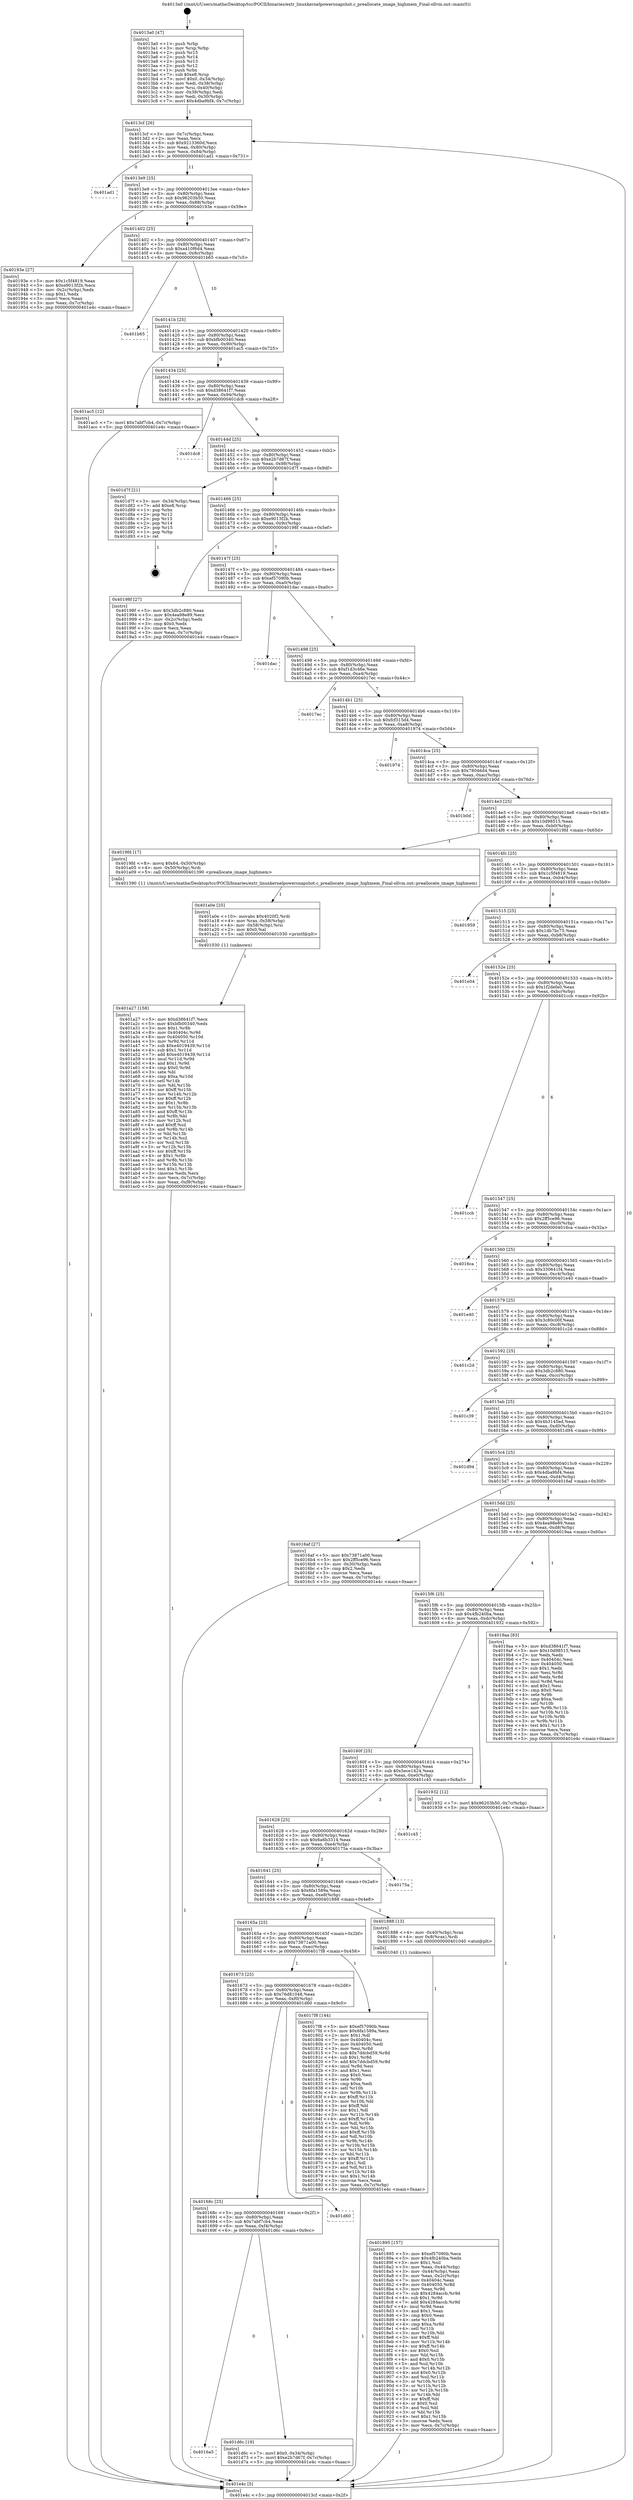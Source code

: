 digraph "0x4013a0" {
  label = "0x4013a0 (/mnt/c/Users/mathe/Desktop/tcc/POCII/binaries/extr_linuxkernelpowersnapshot.c_preallocate_image_highmem_Final-ollvm.out::main(0))"
  labelloc = "t"
  node[shape=record]

  Entry [label="",width=0.3,height=0.3,shape=circle,fillcolor=black,style=filled]
  "0x4013cf" [label="{
     0x4013cf [26]\l
     | [instrs]\l
     &nbsp;&nbsp;0x4013cf \<+3\>: mov -0x7c(%rbp),%eax\l
     &nbsp;&nbsp;0x4013d2 \<+2\>: mov %eax,%ecx\l
     &nbsp;&nbsp;0x4013d4 \<+6\>: sub $0x9213360d,%ecx\l
     &nbsp;&nbsp;0x4013da \<+3\>: mov %eax,-0x80(%rbp)\l
     &nbsp;&nbsp;0x4013dd \<+6\>: mov %ecx,-0x84(%rbp)\l
     &nbsp;&nbsp;0x4013e3 \<+6\>: je 0000000000401ad1 \<main+0x731\>\l
  }"]
  "0x401ad1" [label="{
     0x401ad1\l
  }", style=dashed]
  "0x4013e9" [label="{
     0x4013e9 [25]\l
     | [instrs]\l
     &nbsp;&nbsp;0x4013e9 \<+5\>: jmp 00000000004013ee \<main+0x4e\>\l
     &nbsp;&nbsp;0x4013ee \<+3\>: mov -0x80(%rbp),%eax\l
     &nbsp;&nbsp;0x4013f1 \<+5\>: sub $0x96203b50,%eax\l
     &nbsp;&nbsp;0x4013f6 \<+6\>: mov %eax,-0x88(%rbp)\l
     &nbsp;&nbsp;0x4013fc \<+6\>: je 000000000040193e \<main+0x59e\>\l
  }"]
  Exit [label="",width=0.3,height=0.3,shape=circle,fillcolor=black,style=filled,peripheries=2]
  "0x40193e" [label="{
     0x40193e [27]\l
     | [instrs]\l
     &nbsp;&nbsp;0x40193e \<+5\>: mov $0x1c5f4819,%eax\l
     &nbsp;&nbsp;0x401943 \<+5\>: mov $0xe9013f2b,%ecx\l
     &nbsp;&nbsp;0x401948 \<+3\>: mov -0x2c(%rbp),%edx\l
     &nbsp;&nbsp;0x40194b \<+3\>: cmp $0x1,%edx\l
     &nbsp;&nbsp;0x40194e \<+3\>: cmovl %ecx,%eax\l
     &nbsp;&nbsp;0x401951 \<+3\>: mov %eax,-0x7c(%rbp)\l
     &nbsp;&nbsp;0x401954 \<+5\>: jmp 0000000000401e4c \<main+0xaac\>\l
  }"]
  "0x401402" [label="{
     0x401402 [25]\l
     | [instrs]\l
     &nbsp;&nbsp;0x401402 \<+5\>: jmp 0000000000401407 \<main+0x67\>\l
     &nbsp;&nbsp;0x401407 \<+3\>: mov -0x80(%rbp),%eax\l
     &nbsp;&nbsp;0x40140a \<+5\>: sub $0xa410f6d4,%eax\l
     &nbsp;&nbsp;0x40140f \<+6\>: mov %eax,-0x8c(%rbp)\l
     &nbsp;&nbsp;0x401415 \<+6\>: je 0000000000401b65 \<main+0x7c5\>\l
  }"]
  "0x4016a5" [label="{
     0x4016a5\l
  }", style=dashed]
  "0x401b65" [label="{
     0x401b65\l
  }", style=dashed]
  "0x40141b" [label="{
     0x40141b [25]\l
     | [instrs]\l
     &nbsp;&nbsp;0x40141b \<+5\>: jmp 0000000000401420 \<main+0x80\>\l
     &nbsp;&nbsp;0x401420 \<+3\>: mov -0x80(%rbp),%eax\l
     &nbsp;&nbsp;0x401423 \<+5\>: sub $0xbfb00340,%eax\l
     &nbsp;&nbsp;0x401428 \<+6\>: mov %eax,-0x90(%rbp)\l
     &nbsp;&nbsp;0x40142e \<+6\>: je 0000000000401ac5 \<main+0x725\>\l
  }"]
  "0x401d6c" [label="{
     0x401d6c [19]\l
     | [instrs]\l
     &nbsp;&nbsp;0x401d6c \<+7\>: movl $0x0,-0x34(%rbp)\l
     &nbsp;&nbsp;0x401d73 \<+7\>: movl $0xe2b7d67f,-0x7c(%rbp)\l
     &nbsp;&nbsp;0x401d7a \<+5\>: jmp 0000000000401e4c \<main+0xaac\>\l
  }"]
  "0x401ac5" [label="{
     0x401ac5 [12]\l
     | [instrs]\l
     &nbsp;&nbsp;0x401ac5 \<+7\>: movl $0x7abf7cb4,-0x7c(%rbp)\l
     &nbsp;&nbsp;0x401acc \<+5\>: jmp 0000000000401e4c \<main+0xaac\>\l
  }"]
  "0x401434" [label="{
     0x401434 [25]\l
     | [instrs]\l
     &nbsp;&nbsp;0x401434 \<+5\>: jmp 0000000000401439 \<main+0x99\>\l
     &nbsp;&nbsp;0x401439 \<+3\>: mov -0x80(%rbp),%eax\l
     &nbsp;&nbsp;0x40143c \<+5\>: sub $0xd38641f7,%eax\l
     &nbsp;&nbsp;0x401441 \<+6\>: mov %eax,-0x94(%rbp)\l
     &nbsp;&nbsp;0x401447 \<+6\>: je 0000000000401dc8 \<main+0xa28\>\l
  }"]
  "0x40168c" [label="{
     0x40168c [25]\l
     | [instrs]\l
     &nbsp;&nbsp;0x40168c \<+5\>: jmp 0000000000401691 \<main+0x2f1\>\l
     &nbsp;&nbsp;0x401691 \<+3\>: mov -0x80(%rbp),%eax\l
     &nbsp;&nbsp;0x401694 \<+5\>: sub $0x7abf7cb4,%eax\l
     &nbsp;&nbsp;0x401699 \<+6\>: mov %eax,-0xf4(%rbp)\l
     &nbsp;&nbsp;0x40169f \<+6\>: je 0000000000401d6c \<main+0x9cc\>\l
  }"]
  "0x401dc8" [label="{
     0x401dc8\l
  }", style=dashed]
  "0x40144d" [label="{
     0x40144d [25]\l
     | [instrs]\l
     &nbsp;&nbsp;0x40144d \<+5\>: jmp 0000000000401452 \<main+0xb2\>\l
     &nbsp;&nbsp;0x401452 \<+3\>: mov -0x80(%rbp),%eax\l
     &nbsp;&nbsp;0x401455 \<+5\>: sub $0xe2b7d67f,%eax\l
     &nbsp;&nbsp;0x40145a \<+6\>: mov %eax,-0x98(%rbp)\l
     &nbsp;&nbsp;0x401460 \<+6\>: je 0000000000401d7f \<main+0x9df\>\l
  }"]
  "0x401d60" [label="{
     0x401d60\l
  }", style=dashed]
  "0x401d7f" [label="{
     0x401d7f [21]\l
     | [instrs]\l
     &nbsp;&nbsp;0x401d7f \<+3\>: mov -0x34(%rbp),%eax\l
     &nbsp;&nbsp;0x401d82 \<+7\>: add $0xe8,%rsp\l
     &nbsp;&nbsp;0x401d89 \<+1\>: pop %rbx\l
     &nbsp;&nbsp;0x401d8a \<+2\>: pop %r12\l
     &nbsp;&nbsp;0x401d8c \<+2\>: pop %r13\l
     &nbsp;&nbsp;0x401d8e \<+2\>: pop %r14\l
     &nbsp;&nbsp;0x401d90 \<+2\>: pop %r15\l
     &nbsp;&nbsp;0x401d92 \<+1\>: pop %rbp\l
     &nbsp;&nbsp;0x401d93 \<+1\>: ret\l
  }"]
  "0x401466" [label="{
     0x401466 [25]\l
     | [instrs]\l
     &nbsp;&nbsp;0x401466 \<+5\>: jmp 000000000040146b \<main+0xcb\>\l
     &nbsp;&nbsp;0x40146b \<+3\>: mov -0x80(%rbp),%eax\l
     &nbsp;&nbsp;0x40146e \<+5\>: sub $0xe9013f2b,%eax\l
     &nbsp;&nbsp;0x401473 \<+6\>: mov %eax,-0x9c(%rbp)\l
     &nbsp;&nbsp;0x401479 \<+6\>: je 000000000040198f \<main+0x5ef\>\l
  }"]
  "0x401a27" [label="{
     0x401a27 [158]\l
     | [instrs]\l
     &nbsp;&nbsp;0x401a27 \<+5\>: mov $0xd38641f7,%ecx\l
     &nbsp;&nbsp;0x401a2c \<+5\>: mov $0xbfb00340,%edx\l
     &nbsp;&nbsp;0x401a31 \<+3\>: mov $0x1,%r8b\l
     &nbsp;&nbsp;0x401a34 \<+8\>: mov 0x40404c,%r9d\l
     &nbsp;&nbsp;0x401a3c \<+8\>: mov 0x404050,%r10d\l
     &nbsp;&nbsp;0x401a44 \<+3\>: mov %r9d,%r11d\l
     &nbsp;&nbsp;0x401a47 \<+7\>: sub $0xe4019439,%r11d\l
     &nbsp;&nbsp;0x401a4e \<+4\>: sub $0x1,%r11d\l
     &nbsp;&nbsp;0x401a52 \<+7\>: add $0xe4019439,%r11d\l
     &nbsp;&nbsp;0x401a59 \<+4\>: imul %r11d,%r9d\l
     &nbsp;&nbsp;0x401a5d \<+4\>: and $0x1,%r9d\l
     &nbsp;&nbsp;0x401a61 \<+4\>: cmp $0x0,%r9d\l
     &nbsp;&nbsp;0x401a65 \<+3\>: sete %bl\l
     &nbsp;&nbsp;0x401a68 \<+4\>: cmp $0xa,%r10d\l
     &nbsp;&nbsp;0x401a6c \<+4\>: setl %r14b\l
     &nbsp;&nbsp;0x401a70 \<+3\>: mov %bl,%r15b\l
     &nbsp;&nbsp;0x401a73 \<+4\>: xor $0xff,%r15b\l
     &nbsp;&nbsp;0x401a77 \<+3\>: mov %r14b,%r12b\l
     &nbsp;&nbsp;0x401a7a \<+4\>: xor $0xff,%r12b\l
     &nbsp;&nbsp;0x401a7e \<+4\>: xor $0x1,%r8b\l
     &nbsp;&nbsp;0x401a82 \<+3\>: mov %r15b,%r13b\l
     &nbsp;&nbsp;0x401a85 \<+4\>: and $0xff,%r13b\l
     &nbsp;&nbsp;0x401a89 \<+3\>: and %r8b,%bl\l
     &nbsp;&nbsp;0x401a8c \<+3\>: mov %r12b,%sil\l
     &nbsp;&nbsp;0x401a8f \<+4\>: and $0xff,%sil\l
     &nbsp;&nbsp;0x401a93 \<+3\>: and %r8b,%r14b\l
     &nbsp;&nbsp;0x401a96 \<+3\>: or %bl,%r13b\l
     &nbsp;&nbsp;0x401a99 \<+3\>: or %r14b,%sil\l
     &nbsp;&nbsp;0x401a9c \<+3\>: xor %sil,%r13b\l
     &nbsp;&nbsp;0x401a9f \<+3\>: or %r12b,%r15b\l
     &nbsp;&nbsp;0x401aa2 \<+4\>: xor $0xff,%r15b\l
     &nbsp;&nbsp;0x401aa6 \<+4\>: or $0x1,%r8b\l
     &nbsp;&nbsp;0x401aaa \<+3\>: and %r8b,%r15b\l
     &nbsp;&nbsp;0x401aad \<+3\>: or %r15b,%r13b\l
     &nbsp;&nbsp;0x401ab0 \<+4\>: test $0x1,%r13b\l
     &nbsp;&nbsp;0x401ab4 \<+3\>: cmovne %edx,%ecx\l
     &nbsp;&nbsp;0x401ab7 \<+3\>: mov %ecx,-0x7c(%rbp)\l
     &nbsp;&nbsp;0x401aba \<+6\>: mov %eax,-0xf8(%rbp)\l
     &nbsp;&nbsp;0x401ac0 \<+5\>: jmp 0000000000401e4c \<main+0xaac\>\l
  }"]
  "0x40198f" [label="{
     0x40198f [27]\l
     | [instrs]\l
     &nbsp;&nbsp;0x40198f \<+5\>: mov $0x3db2c880,%eax\l
     &nbsp;&nbsp;0x401994 \<+5\>: mov $0x4ea98e89,%ecx\l
     &nbsp;&nbsp;0x401999 \<+3\>: mov -0x2c(%rbp),%edx\l
     &nbsp;&nbsp;0x40199c \<+3\>: cmp $0x0,%edx\l
     &nbsp;&nbsp;0x40199f \<+3\>: cmove %ecx,%eax\l
     &nbsp;&nbsp;0x4019a2 \<+3\>: mov %eax,-0x7c(%rbp)\l
     &nbsp;&nbsp;0x4019a5 \<+5\>: jmp 0000000000401e4c \<main+0xaac\>\l
  }"]
  "0x40147f" [label="{
     0x40147f [25]\l
     | [instrs]\l
     &nbsp;&nbsp;0x40147f \<+5\>: jmp 0000000000401484 \<main+0xe4\>\l
     &nbsp;&nbsp;0x401484 \<+3\>: mov -0x80(%rbp),%eax\l
     &nbsp;&nbsp;0x401487 \<+5\>: sub $0xef57090b,%eax\l
     &nbsp;&nbsp;0x40148c \<+6\>: mov %eax,-0xa0(%rbp)\l
     &nbsp;&nbsp;0x401492 \<+6\>: je 0000000000401dac \<main+0xa0c\>\l
  }"]
  "0x401a0e" [label="{
     0x401a0e [25]\l
     | [instrs]\l
     &nbsp;&nbsp;0x401a0e \<+10\>: movabs $0x4020f2,%rdi\l
     &nbsp;&nbsp;0x401a18 \<+4\>: mov %rax,-0x58(%rbp)\l
     &nbsp;&nbsp;0x401a1c \<+4\>: mov -0x58(%rbp),%rsi\l
     &nbsp;&nbsp;0x401a20 \<+2\>: mov $0x0,%al\l
     &nbsp;&nbsp;0x401a22 \<+5\>: call 0000000000401030 \<printf@plt\>\l
     | [calls]\l
     &nbsp;&nbsp;0x401030 \{1\} (unknown)\l
  }"]
  "0x401dac" [label="{
     0x401dac\l
  }", style=dashed]
  "0x401498" [label="{
     0x401498 [25]\l
     | [instrs]\l
     &nbsp;&nbsp;0x401498 \<+5\>: jmp 000000000040149d \<main+0xfd\>\l
     &nbsp;&nbsp;0x40149d \<+3\>: mov -0x80(%rbp),%eax\l
     &nbsp;&nbsp;0x4014a0 \<+5\>: sub $0xf1d3c46e,%eax\l
     &nbsp;&nbsp;0x4014a5 \<+6\>: mov %eax,-0xa4(%rbp)\l
     &nbsp;&nbsp;0x4014ab \<+6\>: je 00000000004017ec \<main+0x44c\>\l
  }"]
  "0x401895" [label="{
     0x401895 [157]\l
     | [instrs]\l
     &nbsp;&nbsp;0x401895 \<+5\>: mov $0xef57090b,%ecx\l
     &nbsp;&nbsp;0x40189a \<+5\>: mov $0x4fb240ba,%edx\l
     &nbsp;&nbsp;0x40189f \<+3\>: mov $0x1,%sil\l
     &nbsp;&nbsp;0x4018a2 \<+3\>: mov %eax,-0x44(%rbp)\l
     &nbsp;&nbsp;0x4018a5 \<+3\>: mov -0x44(%rbp),%eax\l
     &nbsp;&nbsp;0x4018a8 \<+3\>: mov %eax,-0x2c(%rbp)\l
     &nbsp;&nbsp;0x4018ab \<+7\>: mov 0x40404c,%eax\l
     &nbsp;&nbsp;0x4018b2 \<+8\>: mov 0x404050,%r8d\l
     &nbsp;&nbsp;0x4018ba \<+3\>: mov %eax,%r9d\l
     &nbsp;&nbsp;0x4018bd \<+7\>: sub $0x4284accb,%r9d\l
     &nbsp;&nbsp;0x4018c4 \<+4\>: sub $0x1,%r9d\l
     &nbsp;&nbsp;0x4018c8 \<+7\>: add $0x4284accb,%r9d\l
     &nbsp;&nbsp;0x4018cf \<+4\>: imul %r9d,%eax\l
     &nbsp;&nbsp;0x4018d3 \<+3\>: and $0x1,%eax\l
     &nbsp;&nbsp;0x4018d6 \<+3\>: cmp $0x0,%eax\l
     &nbsp;&nbsp;0x4018d9 \<+4\>: sete %r10b\l
     &nbsp;&nbsp;0x4018dd \<+4\>: cmp $0xa,%r8d\l
     &nbsp;&nbsp;0x4018e1 \<+4\>: setl %r11b\l
     &nbsp;&nbsp;0x4018e5 \<+3\>: mov %r10b,%bl\l
     &nbsp;&nbsp;0x4018e8 \<+3\>: xor $0xff,%bl\l
     &nbsp;&nbsp;0x4018eb \<+3\>: mov %r11b,%r14b\l
     &nbsp;&nbsp;0x4018ee \<+4\>: xor $0xff,%r14b\l
     &nbsp;&nbsp;0x4018f2 \<+4\>: xor $0x0,%sil\l
     &nbsp;&nbsp;0x4018f6 \<+3\>: mov %bl,%r15b\l
     &nbsp;&nbsp;0x4018f9 \<+4\>: and $0x0,%r15b\l
     &nbsp;&nbsp;0x4018fd \<+3\>: and %sil,%r10b\l
     &nbsp;&nbsp;0x401900 \<+3\>: mov %r14b,%r12b\l
     &nbsp;&nbsp;0x401903 \<+4\>: and $0x0,%r12b\l
     &nbsp;&nbsp;0x401907 \<+3\>: and %sil,%r11b\l
     &nbsp;&nbsp;0x40190a \<+3\>: or %r10b,%r15b\l
     &nbsp;&nbsp;0x40190d \<+3\>: or %r11b,%r12b\l
     &nbsp;&nbsp;0x401910 \<+3\>: xor %r12b,%r15b\l
     &nbsp;&nbsp;0x401913 \<+3\>: or %r14b,%bl\l
     &nbsp;&nbsp;0x401916 \<+3\>: xor $0xff,%bl\l
     &nbsp;&nbsp;0x401919 \<+4\>: or $0x0,%sil\l
     &nbsp;&nbsp;0x40191d \<+3\>: and %sil,%bl\l
     &nbsp;&nbsp;0x401920 \<+3\>: or %bl,%r15b\l
     &nbsp;&nbsp;0x401923 \<+4\>: test $0x1,%r15b\l
     &nbsp;&nbsp;0x401927 \<+3\>: cmovne %edx,%ecx\l
     &nbsp;&nbsp;0x40192a \<+3\>: mov %ecx,-0x7c(%rbp)\l
     &nbsp;&nbsp;0x40192d \<+5\>: jmp 0000000000401e4c \<main+0xaac\>\l
  }"]
  "0x4017ec" [label="{
     0x4017ec\l
  }", style=dashed]
  "0x4014b1" [label="{
     0x4014b1 [25]\l
     | [instrs]\l
     &nbsp;&nbsp;0x4014b1 \<+5\>: jmp 00000000004014b6 \<main+0x116\>\l
     &nbsp;&nbsp;0x4014b6 \<+3\>: mov -0x80(%rbp),%eax\l
     &nbsp;&nbsp;0x4014b9 \<+5\>: sub $0xfcf315d4,%eax\l
     &nbsp;&nbsp;0x4014be \<+6\>: mov %eax,-0xa8(%rbp)\l
     &nbsp;&nbsp;0x4014c4 \<+6\>: je 0000000000401974 \<main+0x5d4\>\l
  }"]
  "0x401673" [label="{
     0x401673 [25]\l
     | [instrs]\l
     &nbsp;&nbsp;0x401673 \<+5\>: jmp 0000000000401678 \<main+0x2d8\>\l
     &nbsp;&nbsp;0x401678 \<+3\>: mov -0x80(%rbp),%eax\l
     &nbsp;&nbsp;0x40167b \<+5\>: sub $0x76d81048,%eax\l
     &nbsp;&nbsp;0x401680 \<+6\>: mov %eax,-0xf0(%rbp)\l
     &nbsp;&nbsp;0x401686 \<+6\>: je 0000000000401d60 \<main+0x9c0\>\l
  }"]
  "0x401974" [label="{
     0x401974\l
  }", style=dashed]
  "0x4014ca" [label="{
     0x4014ca [25]\l
     | [instrs]\l
     &nbsp;&nbsp;0x4014ca \<+5\>: jmp 00000000004014cf \<main+0x12f\>\l
     &nbsp;&nbsp;0x4014cf \<+3\>: mov -0x80(%rbp),%eax\l
     &nbsp;&nbsp;0x4014d2 \<+5\>: sub $0x78046d4,%eax\l
     &nbsp;&nbsp;0x4014d7 \<+6\>: mov %eax,-0xac(%rbp)\l
     &nbsp;&nbsp;0x4014dd \<+6\>: je 0000000000401b0d \<main+0x76d\>\l
  }"]
  "0x4017f8" [label="{
     0x4017f8 [144]\l
     | [instrs]\l
     &nbsp;&nbsp;0x4017f8 \<+5\>: mov $0xef57090b,%eax\l
     &nbsp;&nbsp;0x4017fd \<+5\>: mov $0x6fa1589a,%ecx\l
     &nbsp;&nbsp;0x401802 \<+2\>: mov $0x1,%dl\l
     &nbsp;&nbsp;0x401804 \<+7\>: mov 0x40404c,%esi\l
     &nbsp;&nbsp;0x40180b \<+7\>: mov 0x404050,%edi\l
     &nbsp;&nbsp;0x401812 \<+3\>: mov %esi,%r8d\l
     &nbsp;&nbsp;0x401815 \<+7\>: sub $0x7ddcbd59,%r8d\l
     &nbsp;&nbsp;0x40181c \<+4\>: sub $0x1,%r8d\l
     &nbsp;&nbsp;0x401820 \<+7\>: add $0x7ddcbd59,%r8d\l
     &nbsp;&nbsp;0x401827 \<+4\>: imul %r8d,%esi\l
     &nbsp;&nbsp;0x40182b \<+3\>: and $0x1,%esi\l
     &nbsp;&nbsp;0x40182e \<+3\>: cmp $0x0,%esi\l
     &nbsp;&nbsp;0x401831 \<+4\>: sete %r9b\l
     &nbsp;&nbsp;0x401835 \<+3\>: cmp $0xa,%edi\l
     &nbsp;&nbsp;0x401838 \<+4\>: setl %r10b\l
     &nbsp;&nbsp;0x40183c \<+3\>: mov %r9b,%r11b\l
     &nbsp;&nbsp;0x40183f \<+4\>: xor $0xff,%r11b\l
     &nbsp;&nbsp;0x401843 \<+3\>: mov %r10b,%bl\l
     &nbsp;&nbsp;0x401846 \<+3\>: xor $0xff,%bl\l
     &nbsp;&nbsp;0x401849 \<+3\>: xor $0x1,%dl\l
     &nbsp;&nbsp;0x40184c \<+3\>: mov %r11b,%r14b\l
     &nbsp;&nbsp;0x40184f \<+4\>: and $0xff,%r14b\l
     &nbsp;&nbsp;0x401853 \<+3\>: and %dl,%r9b\l
     &nbsp;&nbsp;0x401856 \<+3\>: mov %bl,%r15b\l
     &nbsp;&nbsp;0x401859 \<+4\>: and $0xff,%r15b\l
     &nbsp;&nbsp;0x40185d \<+3\>: and %dl,%r10b\l
     &nbsp;&nbsp;0x401860 \<+3\>: or %r9b,%r14b\l
     &nbsp;&nbsp;0x401863 \<+3\>: or %r10b,%r15b\l
     &nbsp;&nbsp;0x401866 \<+3\>: xor %r15b,%r14b\l
     &nbsp;&nbsp;0x401869 \<+3\>: or %bl,%r11b\l
     &nbsp;&nbsp;0x40186c \<+4\>: xor $0xff,%r11b\l
     &nbsp;&nbsp;0x401870 \<+3\>: or $0x1,%dl\l
     &nbsp;&nbsp;0x401873 \<+3\>: and %dl,%r11b\l
     &nbsp;&nbsp;0x401876 \<+3\>: or %r11b,%r14b\l
     &nbsp;&nbsp;0x401879 \<+4\>: test $0x1,%r14b\l
     &nbsp;&nbsp;0x40187d \<+3\>: cmovne %ecx,%eax\l
     &nbsp;&nbsp;0x401880 \<+3\>: mov %eax,-0x7c(%rbp)\l
     &nbsp;&nbsp;0x401883 \<+5\>: jmp 0000000000401e4c \<main+0xaac\>\l
  }"]
  "0x401b0d" [label="{
     0x401b0d\l
  }", style=dashed]
  "0x4014e3" [label="{
     0x4014e3 [25]\l
     | [instrs]\l
     &nbsp;&nbsp;0x4014e3 \<+5\>: jmp 00000000004014e8 \<main+0x148\>\l
     &nbsp;&nbsp;0x4014e8 \<+3\>: mov -0x80(%rbp),%eax\l
     &nbsp;&nbsp;0x4014eb \<+5\>: sub $0x10d98515,%eax\l
     &nbsp;&nbsp;0x4014f0 \<+6\>: mov %eax,-0xb0(%rbp)\l
     &nbsp;&nbsp;0x4014f6 \<+6\>: je 00000000004019fd \<main+0x65d\>\l
  }"]
  "0x40165a" [label="{
     0x40165a [25]\l
     | [instrs]\l
     &nbsp;&nbsp;0x40165a \<+5\>: jmp 000000000040165f \<main+0x2bf\>\l
     &nbsp;&nbsp;0x40165f \<+3\>: mov -0x80(%rbp),%eax\l
     &nbsp;&nbsp;0x401662 \<+5\>: sub $0x73871a00,%eax\l
     &nbsp;&nbsp;0x401667 \<+6\>: mov %eax,-0xec(%rbp)\l
     &nbsp;&nbsp;0x40166d \<+6\>: je 00000000004017f8 \<main+0x458\>\l
  }"]
  "0x4019fd" [label="{
     0x4019fd [17]\l
     | [instrs]\l
     &nbsp;&nbsp;0x4019fd \<+8\>: movq $0x64,-0x50(%rbp)\l
     &nbsp;&nbsp;0x401a05 \<+4\>: mov -0x50(%rbp),%rdi\l
     &nbsp;&nbsp;0x401a09 \<+5\>: call 0000000000401390 \<preallocate_image_highmem\>\l
     | [calls]\l
     &nbsp;&nbsp;0x401390 \{1\} (/mnt/c/Users/mathe/Desktop/tcc/POCII/binaries/extr_linuxkernelpowersnapshot.c_preallocate_image_highmem_Final-ollvm.out::preallocate_image_highmem)\l
  }"]
  "0x4014fc" [label="{
     0x4014fc [25]\l
     | [instrs]\l
     &nbsp;&nbsp;0x4014fc \<+5\>: jmp 0000000000401501 \<main+0x161\>\l
     &nbsp;&nbsp;0x401501 \<+3\>: mov -0x80(%rbp),%eax\l
     &nbsp;&nbsp;0x401504 \<+5\>: sub $0x1c5f4819,%eax\l
     &nbsp;&nbsp;0x401509 \<+6\>: mov %eax,-0xb4(%rbp)\l
     &nbsp;&nbsp;0x40150f \<+6\>: je 0000000000401959 \<main+0x5b9\>\l
  }"]
  "0x401888" [label="{
     0x401888 [13]\l
     | [instrs]\l
     &nbsp;&nbsp;0x401888 \<+4\>: mov -0x40(%rbp),%rax\l
     &nbsp;&nbsp;0x40188c \<+4\>: mov 0x8(%rax),%rdi\l
     &nbsp;&nbsp;0x401890 \<+5\>: call 0000000000401040 \<atoi@plt\>\l
     | [calls]\l
     &nbsp;&nbsp;0x401040 \{1\} (unknown)\l
  }"]
  "0x401959" [label="{
     0x401959\l
  }", style=dashed]
  "0x401515" [label="{
     0x401515 [25]\l
     | [instrs]\l
     &nbsp;&nbsp;0x401515 \<+5\>: jmp 000000000040151a \<main+0x17a\>\l
     &nbsp;&nbsp;0x40151a \<+3\>: mov -0x80(%rbp),%eax\l
     &nbsp;&nbsp;0x40151d \<+5\>: sub $0x1db7bc75,%eax\l
     &nbsp;&nbsp;0x401522 \<+6\>: mov %eax,-0xb8(%rbp)\l
     &nbsp;&nbsp;0x401528 \<+6\>: je 0000000000401e04 \<main+0xa64\>\l
  }"]
  "0x401641" [label="{
     0x401641 [25]\l
     | [instrs]\l
     &nbsp;&nbsp;0x401641 \<+5\>: jmp 0000000000401646 \<main+0x2a6\>\l
     &nbsp;&nbsp;0x401646 \<+3\>: mov -0x80(%rbp),%eax\l
     &nbsp;&nbsp;0x401649 \<+5\>: sub $0x6fa1589a,%eax\l
     &nbsp;&nbsp;0x40164e \<+6\>: mov %eax,-0xe8(%rbp)\l
     &nbsp;&nbsp;0x401654 \<+6\>: je 0000000000401888 \<main+0x4e8\>\l
  }"]
  "0x401e04" [label="{
     0x401e04\l
  }", style=dashed]
  "0x40152e" [label="{
     0x40152e [25]\l
     | [instrs]\l
     &nbsp;&nbsp;0x40152e \<+5\>: jmp 0000000000401533 \<main+0x193\>\l
     &nbsp;&nbsp;0x401533 \<+3\>: mov -0x80(%rbp),%eax\l
     &nbsp;&nbsp;0x401536 \<+5\>: sub $0x1f2defa0,%eax\l
     &nbsp;&nbsp;0x40153b \<+6\>: mov %eax,-0xbc(%rbp)\l
     &nbsp;&nbsp;0x401541 \<+6\>: je 0000000000401ccb \<main+0x92b\>\l
  }"]
  "0x40175a" [label="{
     0x40175a\l
  }", style=dashed]
  "0x401ccb" [label="{
     0x401ccb\l
  }", style=dashed]
  "0x401547" [label="{
     0x401547 [25]\l
     | [instrs]\l
     &nbsp;&nbsp;0x401547 \<+5\>: jmp 000000000040154c \<main+0x1ac\>\l
     &nbsp;&nbsp;0x40154c \<+3\>: mov -0x80(%rbp),%eax\l
     &nbsp;&nbsp;0x40154f \<+5\>: sub $0x2ff5ce96,%eax\l
     &nbsp;&nbsp;0x401554 \<+6\>: mov %eax,-0xc0(%rbp)\l
     &nbsp;&nbsp;0x40155a \<+6\>: je 00000000004016ca \<main+0x32a\>\l
  }"]
  "0x401628" [label="{
     0x401628 [25]\l
     | [instrs]\l
     &nbsp;&nbsp;0x401628 \<+5\>: jmp 000000000040162d \<main+0x28d\>\l
     &nbsp;&nbsp;0x40162d \<+3\>: mov -0x80(%rbp),%eax\l
     &nbsp;&nbsp;0x401630 \<+5\>: sub $0x6a6b3314,%eax\l
     &nbsp;&nbsp;0x401635 \<+6\>: mov %eax,-0xe4(%rbp)\l
     &nbsp;&nbsp;0x40163b \<+6\>: je 000000000040175a \<main+0x3ba\>\l
  }"]
  "0x4016ca" [label="{
     0x4016ca\l
  }", style=dashed]
  "0x401560" [label="{
     0x401560 [25]\l
     | [instrs]\l
     &nbsp;&nbsp;0x401560 \<+5\>: jmp 0000000000401565 \<main+0x1c5\>\l
     &nbsp;&nbsp;0x401565 \<+3\>: mov -0x80(%rbp),%eax\l
     &nbsp;&nbsp;0x401568 \<+5\>: sub $0x330641f4,%eax\l
     &nbsp;&nbsp;0x40156d \<+6\>: mov %eax,-0xc4(%rbp)\l
     &nbsp;&nbsp;0x401573 \<+6\>: je 0000000000401e40 \<main+0xaa0\>\l
  }"]
  "0x401c45" [label="{
     0x401c45\l
  }", style=dashed]
  "0x401e40" [label="{
     0x401e40\l
  }", style=dashed]
  "0x401579" [label="{
     0x401579 [25]\l
     | [instrs]\l
     &nbsp;&nbsp;0x401579 \<+5\>: jmp 000000000040157e \<main+0x1de\>\l
     &nbsp;&nbsp;0x40157e \<+3\>: mov -0x80(%rbp),%eax\l
     &nbsp;&nbsp;0x401581 \<+5\>: sub $0x3c80c00f,%eax\l
     &nbsp;&nbsp;0x401586 \<+6\>: mov %eax,-0xc8(%rbp)\l
     &nbsp;&nbsp;0x40158c \<+6\>: je 0000000000401c2d \<main+0x88d\>\l
  }"]
  "0x40160f" [label="{
     0x40160f [25]\l
     | [instrs]\l
     &nbsp;&nbsp;0x40160f \<+5\>: jmp 0000000000401614 \<main+0x274\>\l
     &nbsp;&nbsp;0x401614 \<+3\>: mov -0x80(%rbp),%eax\l
     &nbsp;&nbsp;0x401617 \<+5\>: sub $0x5ece1424,%eax\l
     &nbsp;&nbsp;0x40161c \<+6\>: mov %eax,-0xe0(%rbp)\l
     &nbsp;&nbsp;0x401622 \<+6\>: je 0000000000401c45 \<main+0x8a5\>\l
  }"]
  "0x401c2d" [label="{
     0x401c2d\l
  }", style=dashed]
  "0x401592" [label="{
     0x401592 [25]\l
     | [instrs]\l
     &nbsp;&nbsp;0x401592 \<+5\>: jmp 0000000000401597 \<main+0x1f7\>\l
     &nbsp;&nbsp;0x401597 \<+3\>: mov -0x80(%rbp),%eax\l
     &nbsp;&nbsp;0x40159a \<+5\>: sub $0x3db2c880,%eax\l
     &nbsp;&nbsp;0x40159f \<+6\>: mov %eax,-0xcc(%rbp)\l
     &nbsp;&nbsp;0x4015a5 \<+6\>: je 0000000000401c39 \<main+0x899\>\l
  }"]
  "0x401932" [label="{
     0x401932 [12]\l
     | [instrs]\l
     &nbsp;&nbsp;0x401932 \<+7\>: movl $0x96203b50,-0x7c(%rbp)\l
     &nbsp;&nbsp;0x401939 \<+5\>: jmp 0000000000401e4c \<main+0xaac\>\l
  }"]
  "0x401c39" [label="{
     0x401c39\l
  }", style=dashed]
  "0x4015ab" [label="{
     0x4015ab [25]\l
     | [instrs]\l
     &nbsp;&nbsp;0x4015ab \<+5\>: jmp 00000000004015b0 \<main+0x210\>\l
     &nbsp;&nbsp;0x4015b0 \<+3\>: mov -0x80(%rbp),%eax\l
     &nbsp;&nbsp;0x4015b3 \<+5\>: sub $0x4b3145ed,%eax\l
     &nbsp;&nbsp;0x4015b8 \<+6\>: mov %eax,-0xd0(%rbp)\l
     &nbsp;&nbsp;0x4015be \<+6\>: je 0000000000401d94 \<main+0x9f4\>\l
  }"]
  "0x4015f6" [label="{
     0x4015f6 [25]\l
     | [instrs]\l
     &nbsp;&nbsp;0x4015f6 \<+5\>: jmp 00000000004015fb \<main+0x25b\>\l
     &nbsp;&nbsp;0x4015fb \<+3\>: mov -0x80(%rbp),%eax\l
     &nbsp;&nbsp;0x4015fe \<+5\>: sub $0x4fb240ba,%eax\l
     &nbsp;&nbsp;0x401603 \<+6\>: mov %eax,-0xdc(%rbp)\l
     &nbsp;&nbsp;0x401609 \<+6\>: je 0000000000401932 \<main+0x592\>\l
  }"]
  "0x401d94" [label="{
     0x401d94\l
  }", style=dashed]
  "0x4015c4" [label="{
     0x4015c4 [25]\l
     | [instrs]\l
     &nbsp;&nbsp;0x4015c4 \<+5\>: jmp 00000000004015c9 \<main+0x229\>\l
     &nbsp;&nbsp;0x4015c9 \<+3\>: mov -0x80(%rbp),%eax\l
     &nbsp;&nbsp;0x4015cc \<+5\>: sub $0x4dba9bf4,%eax\l
     &nbsp;&nbsp;0x4015d1 \<+6\>: mov %eax,-0xd4(%rbp)\l
     &nbsp;&nbsp;0x4015d7 \<+6\>: je 00000000004016af \<main+0x30f\>\l
  }"]
  "0x4019aa" [label="{
     0x4019aa [83]\l
     | [instrs]\l
     &nbsp;&nbsp;0x4019aa \<+5\>: mov $0xd38641f7,%eax\l
     &nbsp;&nbsp;0x4019af \<+5\>: mov $0x10d98515,%ecx\l
     &nbsp;&nbsp;0x4019b4 \<+2\>: xor %edx,%edx\l
     &nbsp;&nbsp;0x4019b6 \<+7\>: mov 0x40404c,%esi\l
     &nbsp;&nbsp;0x4019bd \<+7\>: mov 0x404050,%edi\l
     &nbsp;&nbsp;0x4019c4 \<+3\>: sub $0x1,%edx\l
     &nbsp;&nbsp;0x4019c7 \<+3\>: mov %esi,%r8d\l
     &nbsp;&nbsp;0x4019ca \<+3\>: add %edx,%r8d\l
     &nbsp;&nbsp;0x4019cd \<+4\>: imul %r8d,%esi\l
     &nbsp;&nbsp;0x4019d1 \<+3\>: and $0x1,%esi\l
     &nbsp;&nbsp;0x4019d4 \<+3\>: cmp $0x0,%esi\l
     &nbsp;&nbsp;0x4019d7 \<+4\>: sete %r9b\l
     &nbsp;&nbsp;0x4019db \<+3\>: cmp $0xa,%edi\l
     &nbsp;&nbsp;0x4019de \<+4\>: setl %r10b\l
     &nbsp;&nbsp;0x4019e2 \<+3\>: mov %r9b,%r11b\l
     &nbsp;&nbsp;0x4019e5 \<+3\>: and %r10b,%r11b\l
     &nbsp;&nbsp;0x4019e8 \<+3\>: xor %r10b,%r9b\l
     &nbsp;&nbsp;0x4019eb \<+3\>: or %r9b,%r11b\l
     &nbsp;&nbsp;0x4019ee \<+4\>: test $0x1,%r11b\l
     &nbsp;&nbsp;0x4019f2 \<+3\>: cmovne %ecx,%eax\l
     &nbsp;&nbsp;0x4019f5 \<+3\>: mov %eax,-0x7c(%rbp)\l
     &nbsp;&nbsp;0x4019f8 \<+5\>: jmp 0000000000401e4c \<main+0xaac\>\l
  }"]
  "0x4016af" [label="{
     0x4016af [27]\l
     | [instrs]\l
     &nbsp;&nbsp;0x4016af \<+5\>: mov $0x73871a00,%eax\l
     &nbsp;&nbsp;0x4016b4 \<+5\>: mov $0x2ff5ce96,%ecx\l
     &nbsp;&nbsp;0x4016b9 \<+3\>: mov -0x30(%rbp),%edx\l
     &nbsp;&nbsp;0x4016bc \<+3\>: cmp $0x2,%edx\l
     &nbsp;&nbsp;0x4016bf \<+3\>: cmovne %ecx,%eax\l
     &nbsp;&nbsp;0x4016c2 \<+3\>: mov %eax,-0x7c(%rbp)\l
     &nbsp;&nbsp;0x4016c5 \<+5\>: jmp 0000000000401e4c \<main+0xaac\>\l
  }"]
  "0x4015dd" [label="{
     0x4015dd [25]\l
     | [instrs]\l
     &nbsp;&nbsp;0x4015dd \<+5\>: jmp 00000000004015e2 \<main+0x242\>\l
     &nbsp;&nbsp;0x4015e2 \<+3\>: mov -0x80(%rbp),%eax\l
     &nbsp;&nbsp;0x4015e5 \<+5\>: sub $0x4ea98e89,%eax\l
     &nbsp;&nbsp;0x4015ea \<+6\>: mov %eax,-0xd8(%rbp)\l
     &nbsp;&nbsp;0x4015f0 \<+6\>: je 00000000004019aa \<main+0x60a\>\l
  }"]
  "0x401e4c" [label="{
     0x401e4c [5]\l
     | [instrs]\l
     &nbsp;&nbsp;0x401e4c \<+5\>: jmp 00000000004013cf \<main+0x2f\>\l
  }"]
  "0x4013a0" [label="{
     0x4013a0 [47]\l
     | [instrs]\l
     &nbsp;&nbsp;0x4013a0 \<+1\>: push %rbp\l
     &nbsp;&nbsp;0x4013a1 \<+3\>: mov %rsp,%rbp\l
     &nbsp;&nbsp;0x4013a4 \<+2\>: push %r15\l
     &nbsp;&nbsp;0x4013a6 \<+2\>: push %r14\l
     &nbsp;&nbsp;0x4013a8 \<+2\>: push %r13\l
     &nbsp;&nbsp;0x4013aa \<+2\>: push %r12\l
     &nbsp;&nbsp;0x4013ac \<+1\>: push %rbx\l
     &nbsp;&nbsp;0x4013ad \<+7\>: sub $0xe8,%rsp\l
     &nbsp;&nbsp;0x4013b4 \<+7\>: movl $0x0,-0x34(%rbp)\l
     &nbsp;&nbsp;0x4013bb \<+3\>: mov %edi,-0x38(%rbp)\l
     &nbsp;&nbsp;0x4013be \<+4\>: mov %rsi,-0x40(%rbp)\l
     &nbsp;&nbsp;0x4013c2 \<+3\>: mov -0x38(%rbp),%edi\l
     &nbsp;&nbsp;0x4013c5 \<+3\>: mov %edi,-0x30(%rbp)\l
     &nbsp;&nbsp;0x4013c8 \<+7\>: movl $0x4dba9bf4,-0x7c(%rbp)\l
  }"]
  Entry -> "0x4013a0" [label=" 1"]
  "0x4013cf" -> "0x401ad1" [label=" 0"]
  "0x4013cf" -> "0x4013e9" [label=" 11"]
  "0x401d7f" -> Exit [label=" 1"]
  "0x4013e9" -> "0x40193e" [label=" 1"]
  "0x4013e9" -> "0x401402" [label=" 10"]
  "0x401d6c" -> "0x401e4c" [label=" 1"]
  "0x401402" -> "0x401b65" [label=" 0"]
  "0x401402" -> "0x40141b" [label=" 10"]
  "0x40168c" -> "0x4016a5" [label=" 0"]
  "0x40141b" -> "0x401ac5" [label=" 1"]
  "0x40141b" -> "0x401434" [label=" 9"]
  "0x40168c" -> "0x401d6c" [label=" 1"]
  "0x401434" -> "0x401dc8" [label=" 0"]
  "0x401434" -> "0x40144d" [label=" 9"]
  "0x401673" -> "0x40168c" [label=" 1"]
  "0x40144d" -> "0x401d7f" [label=" 1"]
  "0x40144d" -> "0x401466" [label=" 8"]
  "0x401673" -> "0x401d60" [label=" 0"]
  "0x401466" -> "0x40198f" [label=" 1"]
  "0x401466" -> "0x40147f" [label=" 7"]
  "0x401ac5" -> "0x401e4c" [label=" 1"]
  "0x40147f" -> "0x401dac" [label=" 0"]
  "0x40147f" -> "0x401498" [label=" 7"]
  "0x401a27" -> "0x401e4c" [label=" 1"]
  "0x401498" -> "0x4017ec" [label=" 0"]
  "0x401498" -> "0x4014b1" [label=" 7"]
  "0x401a0e" -> "0x401a27" [label=" 1"]
  "0x4014b1" -> "0x401974" [label=" 0"]
  "0x4014b1" -> "0x4014ca" [label=" 7"]
  "0x4019fd" -> "0x401a0e" [label=" 1"]
  "0x4014ca" -> "0x401b0d" [label=" 0"]
  "0x4014ca" -> "0x4014e3" [label=" 7"]
  "0x4019aa" -> "0x401e4c" [label=" 1"]
  "0x4014e3" -> "0x4019fd" [label=" 1"]
  "0x4014e3" -> "0x4014fc" [label=" 6"]
  "0x40193e" -> "0x401e4c" [label=" 1"]
  "0x4014fc" -> "0x401959" [label=" 0"]
  "0x4014fc" -> "0x401515" [label=" 6"]
  "0x401932" -> "0x401e4c" [label=" 1"]
  "0x401515" -> "0x401e04" [label=" 0"]
  "0x401515" -> "0x40152e" [label=" 6"]
  "0x401888" -> "0x401895" [label=" 1"]
  "0x40152e" -> "0x401ccb" [label=" 0"]
  "0x40152e" -> "0x401547" [label=" 6"]
  "0x4017f8" -> "0x401e4c" [label=" 1"]
  "0x401547" -> "0x4016ca" [label=" 0"]
  "0x401547" -> "0x401560" [label=" 6"]
  "0x40165a" -> "0x4017f8" [label=" 1"]
  "0x401560" -> "0x401e40" [label=" 0"]
  "0x401560" -> "0x401579" [label=" 6"]
  "0x40198f" -> "0x401e4c" [label=" 1"]
  "0x401579" -> "0x401c2d" [label=" 0"]
  "0x401579" -> "0x401592" [label=" 6"]
  "0x401641" -> "0x401888" [label=" 1"]
  "0x401592" -> "0x401c39" [label=" 0"]
  "0x401592" -> "0x4015ab" [label=" 6"]
  "0x401895" -> "0x401e4c" [label=" 1"]
  "0x4015ab" -> "0x401d94" [label=" 0"]
  "0x4015ab" -> "0x4015c4" [label=" 6"]
  "0x401628" -> "0x40175a" [label=" 0"]
  "0x4015c4" -> "0x4016af" [label=" 1"]
  "0x4015c4" -> "0x4015dd" [label=" 5"]
  "0x4016af" -> "0x401e4c" [label=" 1"]
  "0x4013a0" -> "0x4013cf" [label=" 1"]
  "0x401e4c" -> "0x4013cf" [label=" 10"]
  "0x40165a" -> "0x401673" [label=" 1"]
  "0x4015dd" -> "0x4019aa" [label=" 1"]
  "0x4015dd" -> "0x4015f6" [label=" 4"]
  "0x401628" -> "0x401641" [label=" 3"]
  "0x4015f6" -> "0x401932" [label=" 1"]
  "0x4015f6" -> "0x40160f" [label=" 3"]
  "0x401641" -> "0x40165a" [label=" 2"]
  "0x40160f" -> "0x401c45" [label=" 0"]
  "0x40160f" -> "0x401628" [label=" 3"]
}
